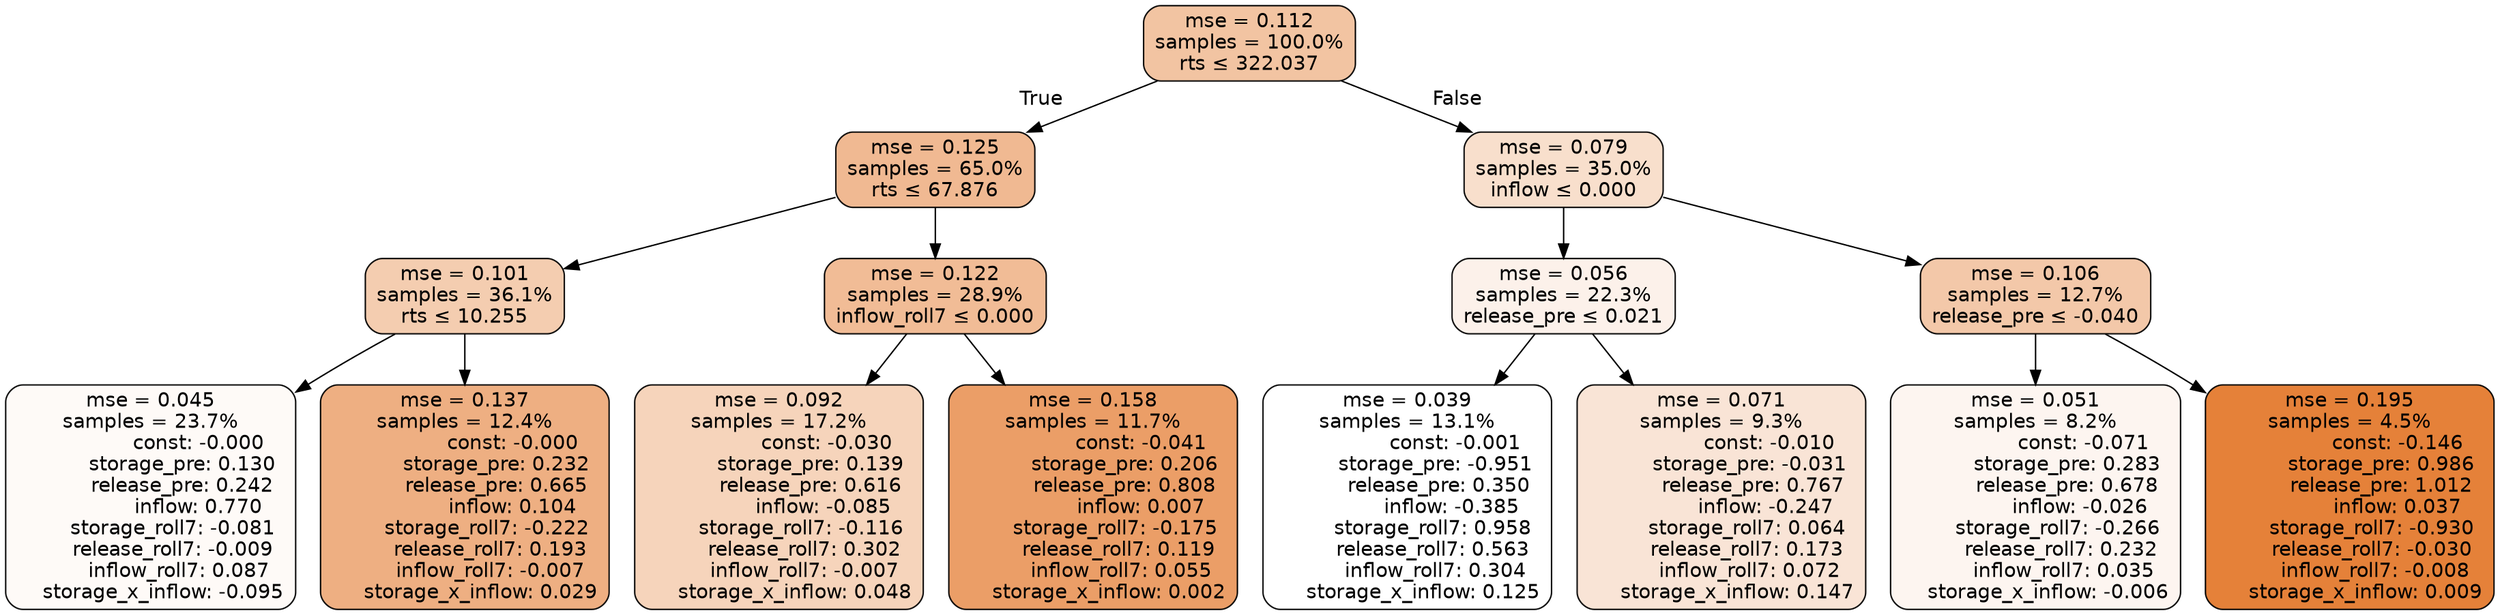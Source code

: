 digraph tree {
bgcolor="transparent"
node [shape=rectangle, style="filled, rounded", color="black", fontname=helvetica] ;
edge [fontname=helvetica] ;
	"0" [label="mse = 0.112
samples = 100.0%
rts &le; 322.037", fillcolor="#f2c4a2"]
	"1" [label="mse = 0.125
samples = 65.0%
rts &le; 67.876", fillcolor="#f0b992"]
	"2" [label="mse = 0.101
samples = 36.1%
rts &le; 10.255", fillcolor="#f4cdb0"]
	"3" [label="mse = 0.045
samples = 23.7%
               const: -0.000
          storage_pre: 0.130
          release_pre: 0.242
               inflow: 0.770
       storage_roll7: -0.081
       release_roll7: -0.009
         inflow_roll7: 0.087
    storage_x_inflow: -0.095", fillcolor="#fefaf7"]
	"4" [label="mse = 0.137
samples = 12.4%
               const: -0.000
          storage_pre: 0.232
          release_pre: 0.665
               inflow: 0.104
       storage_roll7: -0.222
        release_roll7: 0.193
        inflow_roll7: -0.007
     storage_x_inflow: 0.029", fillcolor="#eeaf82"]
	"5" [label="mse = 0.122
samples = 28.9%
inflow_roll7 &le; 0.000", fillcolor="#f1bc96"]
	"6" [label="mse = 0.092
samples = 17.2%
               const: -0.030
          storage_pre: 0.139
          release_pre: 0.616
              inflow: -0.085
       storage_roll7: -0.116
        release_roll7: 0.302
        inflow_roll7: -0.007
     storage_x_inflow: 0.048", fillcolor="#f6d4bb"]
	"7" [label="mse = 0.158
samples = 11.7%
               const: -0.041
          storage_pre: 0.206
          release_pre: 0.808
               inflow: 0.007
       storage_roll7: -0.175
        release_roll7: 0.119
         inflow_roll7: 0.055
     storage_x_inflow: 0.002", fillcolor="#eb9e67"]
	"8" [label="mse = 0.079
samples = 35.0%
inflow &le; 0.000", fillcolor="#f8dfcc"]
	"9" [label="mse = 0.056
samples = 22.3%
release_pre &le; 0.021", fillcolor="#fcf1ea"]
	"10" [label="mse = 0.039
samples = 13.1%
               const: -0.001
         storage_pre: -0.951
          release_pre: 0.350
              inflow: -0.385
        storage_roll7: 0.958
        release_roll7: 0.563
         inflow_roll7: 0.304
     storage_x_inflow: 0.125", fillcolor="#ffffff"]
	"11" [label="mse = 0.071
samples = 9.3%
               const: -0.010
         storage_pre: -0.031
          release_pre: 0.767
              inflow: -0.247
        storage_roll7: 0.064
        release_roll7: 0.173
         inflow_roll7: 0.072
     storage_x_inflow: 0.147", fillcolor="#f9e4d6"]
	"12" [label="mse = 0.106
samples = 12.7%
release_pre &le; -0.040", fillcolor="#f3c8a9"]
	"13" [label="mse = 0.051
samples = 8.2%
               const: -0.071
          storage_pre: 0.283
          release_pre: 0.678
              inflow: -0.026
       storage_roll7: -0.266
        release_roll7: 0.232
         inflow_roll7: 0.035
    storage_x_inflow: -0.006", fillcolor="#fdf5f0"]
	"14" [label="mse = 0.195
samples = 4.5%
               const: -0.146
          storage_pre: 0.986
          release_pre: 1.012
               inflow: 0.037
       storage_roll7: -0.930
       release_roll7: -0.030
        inflow_roll7: -0.008
     storage_x_inflow: 0.009", fillcolor="#e58139"]

	"0" -> "1" [labeldistance=2.5, labelangle=45, headlabel="True"]
	"1" -> "2"
	"2" -> "3"
	"2" -> "4"
	"1" -> "5"
	"5" -> "6"
	"5" -> "7"
	"0" -> "8" [labeldistance=2.5, labelangle=-45, headlabel="False"]
	"8" -> "9"
	"9" -> "10"
	"9" -> "11"
	"8" -> "12"
	"12" -> "13"
	"12" -> "14"
}